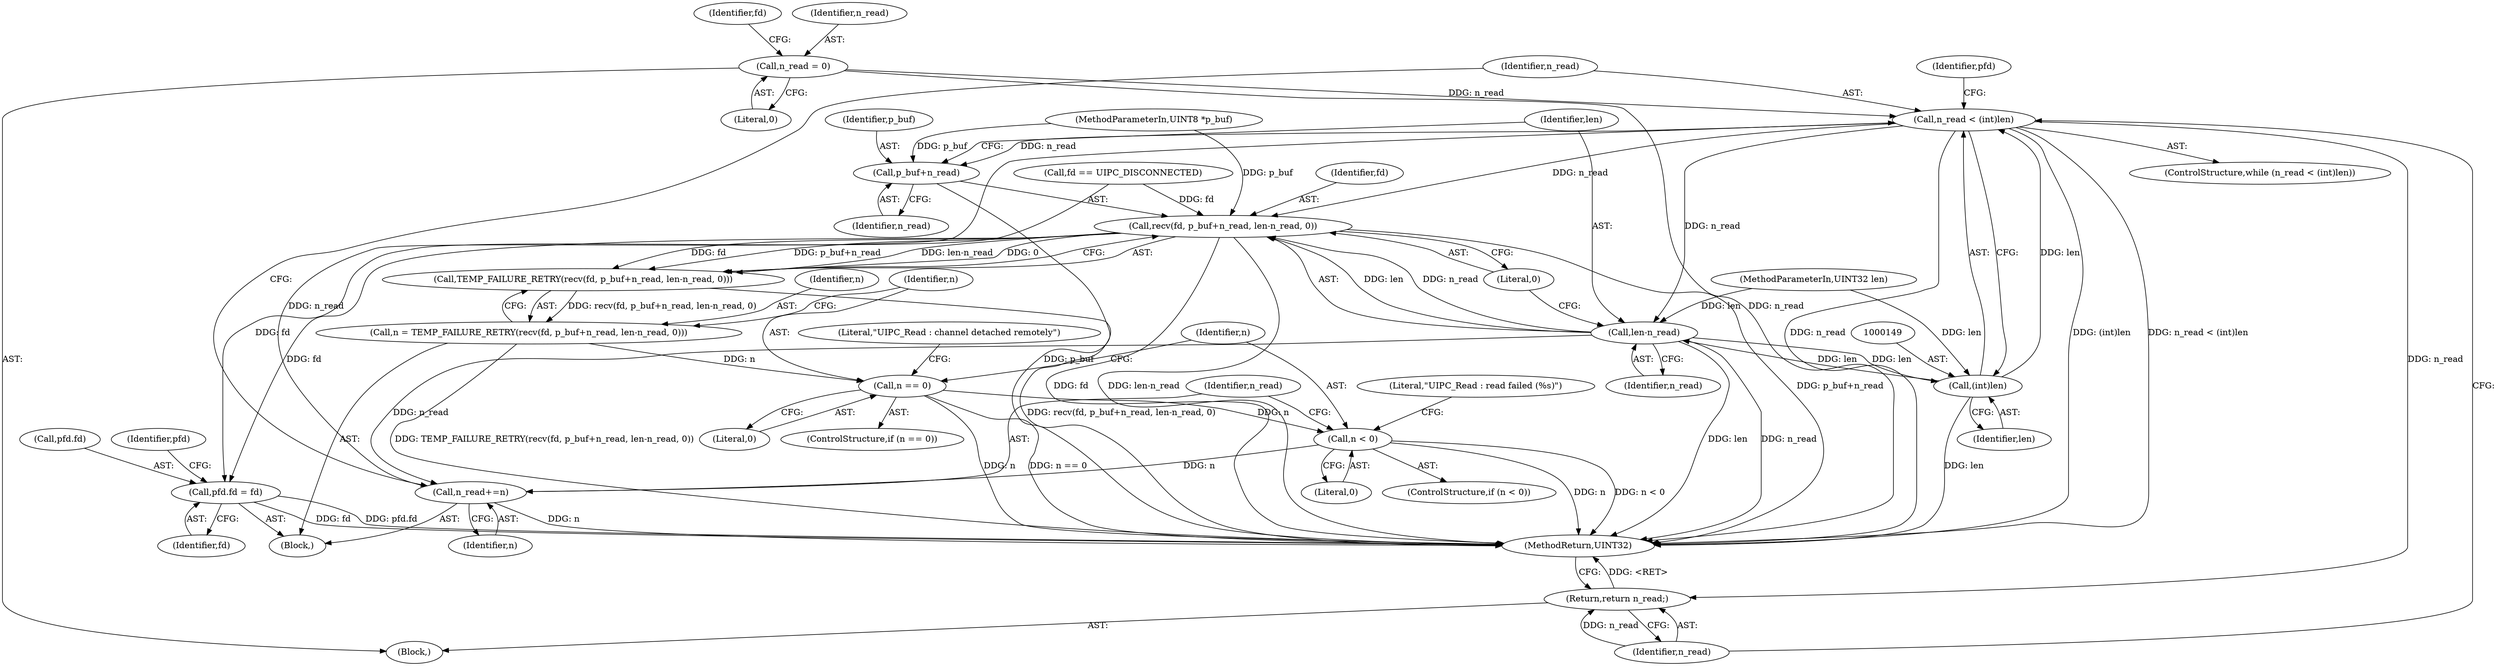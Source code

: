 digraph "0_Android_472271b153c5dc53c28beac55480a8d8434b2d5c_70@API" {
"1000109" [label="(Call,n_read = 0)"];
"1000146" [label="(Call,n_read < (int)len)"];
"1000210" [label="(Call,recv(fd, p_buf+n_read, len-n_read, 0))"];
"1000152" [label="(Call,pfd.fd = fd)"];
"1000209" [label="(Call,TEMP_FAILURE_RETRY(recv(fd, p_buf+n_read, len-n_read, 0)))"];
"1000207" [label="(Call,n = TEMP_FAILURE_RETRY(recv(fd, p_buf+n_read, len-n_read, 0)))"];
"1000220" [label="(Call,n == 0)"];
"1000233" [label="(Call,n < 0)"];
"1000243" [label="(Call,n_read+=n)"];
"1000212" [label="(Call,p_buf+n_read)"];
"1000215" [label="(Call,len-n_read)"];
"1000148" [label="(Call,(int)len)"];
"1000246" [label="(Return,return n_read;)"];
"1000153" [label="(Call,pfd.fd)"];
"1000238" [label="(Literal,\"UIPC_Read : read failed (%s)\")"];
"1000210" [label="(Call,recv(fd, p_buf+n_read, len-n_read, 0))"];
"1000146" [label="(Call,n_read < (int)len)"];
"1000148" [label="(Call,(int)len)"];
"1000159" [label="(Identifier,pfd)"];
"1000233" [label="(Call,n < 0)"];
"1000248" [label="(MethodReturn,UINT32)"];
"1000152" [label="(Call,pfd.fd = fd)"];
"1000244" [label="(Identifier,n_read)"];
"1000208" [label="(Identifier,n)"];
"1000216" [label="(Identifier,len)"];
"1000114" [label="(Identifier,fd)"];
"1000209" [label="(Call,TEMP_FAILURE_RETRY(recv(fd, p_buf+n_read, len-n_read, 0)))"];
"1000104" [label="(MethodParameterIn,UINT8 *p_buf)"];
"1000222" [label="(Literal,0)"];
"1000212" [label="(Call,p_buf+n_read)"];
"1000145" [label="(ControlStructure,while (n_read < (int)len))"];
"1000232" [label="(ControlStructure,if (n < 0))"];
"1000111" [label="(Literal,0)"];
"1000225" [label="(Literal,\"UIPC_Read : channel detached remotely\")"];
"1000214" [label="(Identifier,n_read)"];
"1000218" [label="(Literal,0)"];
"1000215" [label="(Call,len-n_read)"];
"1000151" [label="(Block,)"];
"1000234" [label="(Identifier,n)"];
"1000156" [label="(Identifier,fd)"];
"1000136" [label="(Call,fd == UIPC_DISCONNECTED)"];
"1000150" [label="(Identifier,len)"];
"1000243" [label="(Call,n_read+=n)"];
"1000217" [label="(Identifier,n_read)"];
"1000247" [label="(Identifier,n_read)"];
"1000219" [label="(ControlStructure,if (n == 0))"];
"1000106" [label="(Block,)"];
"1000220" [label="(Call,n == 0)"];
"1000235" [label="(Literal,0)"];
"1000105" [label="(MethodParameterIn,UINT32 len)"];
"1000211" [label="(Identifier,fd)"];
"1000221" [label="(Identifier,n)"];
"1000245" [label="(Identifier,n)"];
"1000154" [label="(Identifier,pfd)"];
"1000246" [label="(Return,return n_read;)"];
"1000213" [label="(Identifier,p_buf)"];
"1000109" [label="(Call,n_read = 0)"];
"1000110" [label="(Identifier,n_read)"];
"1000147" [label="(Identifier,n_read)"];
"1000207" [label="(Call,n = TEMP_FAILURE_RETRY(recv(fd, p_buf+n_read, len-n_read, 0)))"];
"1000109" -> "1000106"  [label="AST: "];
"1000109" -> "1000111"  [label="CFG: "];
"1000110" -> "1000109"  [label="AST: "];
"1000111" -> "1000109"  [label="AST: "];
"1000114" -> "1000109"  [label="CFG: "];
"1000109" -> "1000248"  [label="DDG: n_read"];
"1000109" -> "1000146"  [label="DDG: n_read"];
"1000146" -> "1000145"  [label="AST: "];
"1000146" -> "1000148"  [label="CFG: "];
"1000147" -> "1000146"  [label="AST: "];
"1000148" -> "1000146"  [label="AST: "];
"1000154" -> "1000146"  [label="CFG: "];
"1000247" -> "1000146"  [label="CFG: "];
"1000146" -> "1000248"  [label="DDG: (int)len"];
"1000146" -> "1000248"  [label="DDG: n_read < (int)len"];
"1000146" -> "1000248"  [label="DDG: n_read"];
"1000243" -> "1000146"  [label="DDG: n_read"];
"1000148" -> "1000146"  [label="DDG: len"];
"1000146" -> "1000210"  [label="DDG: n_read"];
"1000146" -> "1000212"  [label="DDG: n_read"];
"1000146" -> "1000215"  [label="DDG: n_read"];
"1000146" -> "1000246"  [label="DDG: n_read"];
"1000210" -> "1000209"  [label="AST: "];
"1000210" -> "1000218"  [label="CFG: "];
"1000211" -> "1000210"  [label="AST: "];
"1000212" -> "1000210"  [label="AST: "];
"1000215" -> "1000210"  [label="AST: "];
"1000218" -> "1000210"  [label="AST: "];
"1000209" -> "1000210"  [label="CFG: "];
"1000210" -> "1000248"  [label="DDG: p_buf+n_read"];
"1000210" -> "1000248"  [label="DDG: fd"];
"1000210" -> "1000248"  [label="DDG: len-n_read"];
"1000210" -> "1000152"  [label="DDG: fd"];
"1000210" -> "1000209"  [label="DDG: fd"];
"1000210" -> "1000209"  [label="DDG: p_buf+n_read"];
"1000210" -> "1000209"  [label="DDG: len-n_read"];
"1000210" -> "1000209"  [label="DDG: 0"];
"1000136" -> "1000210"  [label="DDG: fd"];
"1000104" -> "1000210"  [label="DDG: p_buf"];
"1000215" -> "1000210"  [label="DDG: len"];
"1000215" -> "1000210"  [label="DDG: n_read"];
"1000152" -> "1000151"  [label="AST: "];
"1000152" -> "1000156"  [label="CFG: "];
"1000153" -> "1000152"  [label="AST: "];
"1000156" -> "1000152"  [label="AST: "];
"1000159" -> "1000152"  [label="CFG: "];
"1000152" -> "1000248"  [label="DDG: pfd.fd"];
"1000152" -> "1000248"  [label="DDG: fd"];
"1000136" -> "1000152"  [label="DDG: fd"];
"1000209" -> "1000207"  [label="AST: "];
"1000207" -> "1000209"  [label="CFG: "];
"1000209" -> "1000248"  [label="DDG: recv(fd, p_buf+n_read, len-n_read, 0)"];
"1000209" -> "1000207"  [label="DDG: recv(fd, p_buf+n_read, len-n_read, 0)"];
"1000207" -> "1000151"  [label="AST: "];
"1000208" -> "1000207"  [label="AST: "];
"1000221" -> "1000207"  [label="CFG: "];
"1000207" -> "1000248"  [label="DDG: TEMP_FAILURE_RETRY(recv(fd, p_buf+n_read, len-n_read, 0))"];
"1000207" -> "1000220"  [label="DDG: n"];
"1000220" -> "1000219"  [label="AST: "];
"1000220" -> "1000222"  [label="CFG: "];
"1000221" -> "1000220"  [label="AST: "];
"1000222" -> "1000220"  [label="AST: "];
"1000225" -> "1000220"  [label="CFG: "];
"1000234" -> "1000220"  [label="CFG: "];
"1000220" -> "1000248"  [label="DDG: n"];
"1000220" -> "1000248"  [label="DDG: n == 0"];
"1000220" -> "1000233"  [label="DDG: n"];
"1000233" -> "1000232"  [label="AST: "];
"1000233" -> "1000235"  [label="CFG: "];
"1000234" -> "1000233"  [label="AST: "];
"1000235" -> "1000233"  [label="AST: "];
"1000238" -> "1000233"  [label="CFG: "];
"1000244" -> "1000233"  [label="CFG: "];
"1000233" -> "1000248"  [label="DDG: n < 0"];
"1000233" -> "1000248"  [label="DDG: n"];
"1000233" -> "1000243"  [label="DDG: n"];
"1000243" -> "1000151"  [label="AST: "];
"1000243" -> "1000245"  [label="CFG: "];
"1000244" -> "1000243"  [label="AST: "];
"1000245" -> "1000243"  [label="AST: "];
"1000147" -> "1000243"  [label="CFG: "];
"1000243" -> "1000248"  [label="DDG: n"];
"1000215" -> "1000243"  [label="DDG: n_read"];
"1000212" -> "1000214"  [label="CFG: "];
"1000213" -> "1000212"  [label="AST: "];
"1000214" -> "1000212"  [label="AST: "];
"1000216" -> "1000212"  [label="CFG: "];
"1000212" -> "1000248"  [label="DDG: p_buf"];
"1000104" -> "1000212"  [label="DDG: p_buf"];
"1000215" -> "1000217"  [label="CFG: "];
"1000216" -> "1000215"  [label="AST: "];
"1000217" -> "1000215"  [label="AST: "];
"1000218" -> "1000215"  [label="CFG: "];
"1000215" -> "1000248"  [label="DDG: len"];
"1000215" -> "1000248"  [label="DDG: n_read"];
"1000215" -> "1000148"  [label="DDG: len"];
"1000148" -> "1000215"  [label="DDG: len"];
"1000105" -> "1000215"  [label="DDG: len"];
"1000148" -> "1000150"  [label="CFG: "];
"1000149" -> "1000148"  [label="AST: "];
"1000150" -> "1000148"  [label="AST: "];
"1000148" -> "1000248"  [label="DDG: len"];
"1000105" -> "1000148"  [label="DDG: len"];
"1000246" -> "1000106"  [label="AST: "];
"1000246" -> "1000247"  [label="CFG: "];
"1000247" -> "1000246"  [label="AST: "];
"1000248" -> "1000246"  [label="CFG: "];
"1000246" -> "1000248"  [label="DDG: <RET>"];
"1000247" -> "1000246"  [label="DDG: n_read"];
}
